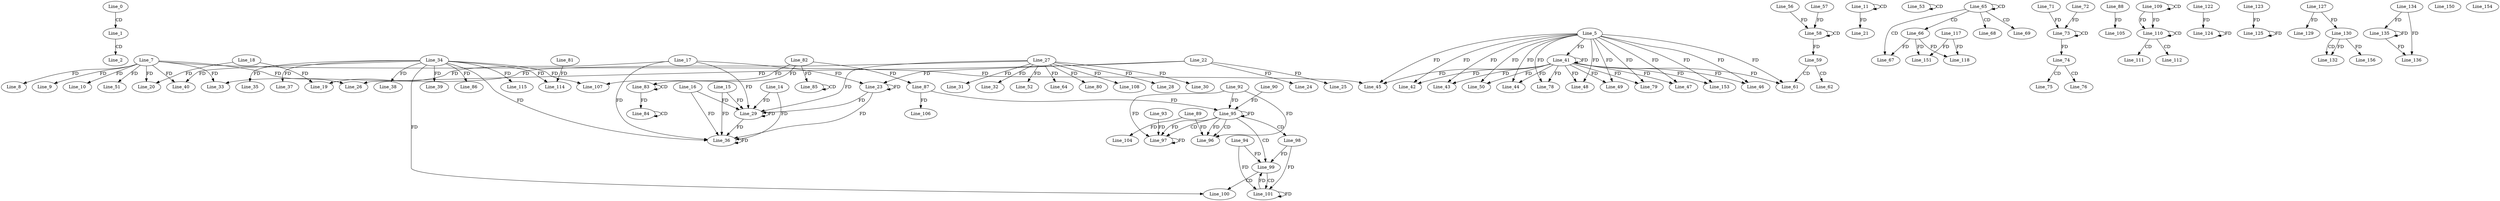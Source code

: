 digraph G {
  Line_0;
  Line_1;
  Line_2;
  Line_7;
  Line_8;
  Line_9;
  Line_10;
  Line_11;
  Line_11;
  Line_18;
  Line_19;
  Line_17;
  Line_20;
  Line_21;
  Line_22;
  Line_23;
  Line_23;
  Line_24;
  Line_25;
  Line_26;
  Line_27;
  Line_28;
  Line_29;
  Line_16;
  Line_14;
  Line_15;
  Line_29;
  Line_30;
  Line_31;
  Line_32;
  Line_33;
  Line_34;
  Line_35;
  Line_36;
  Line_36;
  Line_37;
  Line_38;
  Line_39;
  Line_40;
  Line_5;
  Line_41;
  Line_42;
  Line_43;
  Line_44;
  Line_45;
  Line_45;
  Line_46;
  Line_47;
  Line_48;
  Line_49;
  Line_50;
  Line_51;
  Line_52;
  Line_53;
  Line_53;
  Line_58;
  Line_58;
  Line_56;
  Line_57;
  Line_59;
  Line_61;
  Line_62;
  Line_64;
  Line_65;
  Line_65;
  Line_66;
  Line_67;
  Line_68;
  Line_69;
  Line_73;
  Line_73;
  Line_71;
  Line_72;
  Line_74;
  Line_75;
  Line_76;
  Line_78;
  Line_79;
  Line_80;
  Line_83;
  Line_83;
  Line_82;
  Line_84;
  Line_84;
  Line_85;
  Line_85;
  Line_86;
  Line_87;
  Line_95;
  Line_92;
  Line_95;
  Line_87;
  Line_90;
  Line_95;
  Line_96;
  Line_89;
  Line_97;
  Line_93;
  Line_98;
  Line_99;
  Line_94;
  Line_100;
  Line_101;
  Line_104;
  Line_88;
  Line_105;
  Line_106;
  Line_107;
  Line_107;
  Line_108;
  Line_109;
  Line_109;
  Line_110;
  Line_110;
  Line_111;
  Line_112;
  Line_81;
  Line_114;
  Line_115;
  Line_118;
  Line_117;
  Line_122;
  Line_124;
  Line_124;
  Line_123;
  Line_125;
  Line_127;
  Line_129;
  Line_130;
  Line_130;
  Line_132;
  Line_132;
  Line_134;
  Line_135;
  Line_136;
  Line_150;
  Line_151;
  Line_153;
  Line_154;
  Line_156;
  Line_0 -> Line_1 [ label="CD" ];
  Line_1 -> Line_2 [ label="CD" ];
  Line_7 -> Line_8 [ label="FD" ];
  Line_7 -> Line_9 [ label="FD" ];
  Line_7 -> Line_10 [ label="FD" ];
  Line_11 -> Line_11 [ label="CD" ];
  Line_18 -> Line_19 [ label="FD" ];
  Line_17 -> Line_19 [ label="FD" ];
  Line_7 -> Line_20 [ label="FD" ];
  Line_18 -> Line_20 [ label="FD" ];
  Line_11 -> Line_21 [ label="FD" ];
  Line_22 -> Line_23 [ label="FD" ];
  Line_17 -> Line_23 [ label="FD" ];
  Line_23 -> Line_23 [ label="FD" ];
  Line_22 -> Line_24 [ label="FD" ];
  Line_22 -> Line_25 [ label="FD" ];
  Line_7 -> Line_26 [ label="FD" ];
  Line_22 -> Line_26 [ label="FD" ];
  Line_27 -> Line_28 [ label="FD" ];
  Line_27 -> Line_29 [ label="FD" ];
  Line_16 -> Line_29 [ label="FD" ];
  Line_14 -> Line_29 [ label="FD" ];
  Line_15 -> Line_29 [ label="FD" ];
  Line_17 -> Line_29 [ label="FD" ];
  Line_23 -> Line_29 [ label="FD" ];
  Line_29 -> Line_29 [ label="FD" ];
  Line_27 -> Line_30 [ label="FD" ];
  Line_27 -> Line_31 [ label="FD" ];
  Line_27 -> Line_32 [ label="FD" ];
  Line_7 -> Line_33 [ label="FD" ];
  Line_27 -> Line_33 [ label="FD" ];
  Line_34 -> Line_35 [ label="FD" ];
  Line_34 -> Line_36 [ label="FD" ];
  Line_16 -> Line_36 [ label="FD" ];
  Line_14 -> Line_36 [ label="FD" ];
  Line_15 -> Line_36 [ label="FD" ];
  Line_17 -> Line_36 [ label="FD" ];
  Line_23 -> Line_36 [ label="FD" ];
  Line_29 -> Line_36 [ label="FD" ];
  Line_36 -> Line_36 [ label="FD" ];
  Line_34 -> Line_37 [ label="FD" ];
  Line_34 -> Line_38 [ label="FD" ];
  Line_34 -> Line_39 [ label="FD" ];
  Line_7 -> Line_40 [ label="FD" ];
  Line_34 -> Line_40 [ label="FD" ];
  Line_5 -> Line_41 [ label="FD" ];
  Line_41 -> Line_41 [ label="FD" ];
  Line_5 -> Line_42 [ label="FD" ];
  Line_41 -> Line_42 [ label="FD" ];
  Line_5 -> Line_43 [ label="FD" ];
  Line_41 -> Line_43 [ label="FD" ];
  Line_5 -> Line_44 [ label="FD" ];
  Line_41 -> Line_44 [ label="FD" ];
  Line_7 -> Line_45 [ label="FD" ];
  Line_5 -> Line_45 [ label="FD" ];
  Line_41 -> Line_45 [ label="FD" ];
  Line_5 -> Line_46 [ label="FD" ];
  Line_41 -> Line_46 [ label="FD" ];
  Line_5 -> Line_47 [ label="FD" ];
  Line_41 -> Line_47 [ label="FD" ];
  Line_5 -> Line_48 [ label="FD" ];
  Line_41 -> Line_48 [ label="FD" ];
  Line_5 -> Line_49 [ label="FD" ];
  Line_41 -> Line_49 [ label="FD" ];
  Line_5 -> Line_50 [ label="FD" ];
  Line_41 -> Line_50 [ label="FD" ];
  Line_7 -> Line_51 [ label="FD" ];
  Line_27 -> Line_52 [ label="FD" ];
  Line_53 -> Line_53 [ label="CD" ];
  Line_58 -> Line_58 [ label="CD" ];
  Line_56 -> Line_58 [ label="FD" ];
  Line_57 -> Line_58 [ label="FD" ];
  Line_58 -> Line_59 [ label="FD" ];
  Line_59 -> Line_61 [ label="CD" ];
  Line_5 -> Line_61 [ label="FD" ];
  Line_41 -> Line_61 [ label="FD" ];
  Line_59 -> Line_62 [ label="CD" ];
  Line_27 -> Line_64 [ label="FD" ];
  Line_65 -> Line_65 [ label="CD" ];
  Line_65 -> Line_66 [ label="CD" ];
  Line_65 -> Line_67 [ label="CD" ];
  Line_66 -> Line_67 [ label="FD" ];
  Line_65 -> Line_68 [ label="CD" ];
  Line_65 -> Line_69 [ label="CD" ];
  Line_73 -> Line_73 [ label="CD" ];
  Line_71 -> Line_73 [ label="FD" ];
  Line_72 -> Line_73 [ label="FD" ];
  Line_73 -> Line_74 [ label="FD" ];
  Line_74 -> Line_75 [ label="CD" ];
  Line_74 -> Line_76 [ label="CD" ];
  Line_5 -> Line_78 [ label="FD" ];
  Line_41 -> Line_78 [ label="FD" ];
  Line_5 -> Line_79 [ label="FD" ];
  Line_41 -> Line_79 [ label="FD" ];
  Line_27 -> Line_80 [ label="FD" ];
  Line_83 -> Line_83 [ label="CD" ];
  Line_82 -> Line_83 [ label="FD" ];
  Line_84 -> Line_84 [ label="CD" ];
  Line_83 -> Line_84 [ label="FD" ];
  Line_85 -> Line_85 [ label="CD" ];
  Line_82 -> Line_85 [ label="FD" ];
  Line_34 -> Line_86 [ label="FD" ];
  Line_82 -> Line_87 [ label="FD" ];
  Line_95 -> Line_95 [ label="FD" ];
  Line_92 -> Line_95 [ label="FD" ];
  Line_87 -> Line_95 [ label="FD" ];
  Line_90 -> Line_95 [ label="FD" ];
  Line_95 -> Line_96 [ label="CD" ];
  Line_89 -> Line_96 [ label="FD" ];
  Line_95 -> Line_96 [ label="FD" ];
  Line_92 -> Line_96 [ label="FD" ];
  Line_95 -> Line_97 [ label="CD" ];
  Line_97 -> Line_97 [ label="FD" ];
  Line_93 -> Line_97 [ label="FD" ];
  Line_95 -> Line_97 [ label="FD" ];
  Line_92 -> Line_97 [ label="FD" ];
  Line_95 -> Line_98 [ label="CD" ];
  Line_95 -> Line_99 [ label="CD" ];
  Line_98 -> Line_99 [ label="FD" ];
  Line_94 -> Line_99 [ label="FD" ];
  Line_99 -> Line_100 [ label="CD" ];
  Line_34 -> Line_100 [ label="FD" ];
  Line_99 -> Line_101 [ label="CD" ];
  Line_101 -> Line_101 [ label="FD" ];
  Line_94 -> Line_101 [ label="FD" ];
  Line_98 -> Line_101 [ label="FD" ];
  Line_89 -> Line_104 [ label="FD" ];
  Line_88 -> Line_105 [ label="FD" ];
  Line_87 -> Line_106 [ label="FD" ];
  Line_34 -> Line_107 [ label="FD" ];
  Line_82 -> Line_107 [ label="FD" ];
  Line_27 -> Line_108 [ label="FD" ];
  Line_109 -> Line_109 [ label="CD" ];
  Line_109 -> Line_110 [ label="FD" ];
  Line_110 -> Line_110 [ label="CD" ];
  Line_109 -> Line_110 [ label="FD" ];
  Line_110 -> Line_111 [ label="CD" ];
  Line_110 -> Line_112 [ label="CD" ];
  Line_81 -> Line_114 [ label="FD" ];
  Line_34 -> Line_114 [ label="FD" ];
  Line_34 -> Line_115 [ label="FD" ];
  Line_66 -> Line_118 [ label="FD" ];
  Line_117 -> Line_118 [ label="FD" ];
  Line_122 -> Line_124 [ label="FD" ];
  Line_124 -> Line_124 [ label="FD" ];
  Line_123 -> Line_125 [ label="FD" ];
  Line_125 -> Line_125 [ label="FD" ];
  Line_127 -> Line_129 [ label="FD" ];
  Line_127 -> Line_130 [ label="FD" ];
  Line_130 -> Line_132 [ label="CD" ];
  Line_130 -> Line_132 [ label="FD" ];
  Line_134 -> Line_135 [ label="FD" ];
  Line_135 -> Line_135 [ label="FD" ];
  Line_134 -> Line_136 [ label="FD" ];
  Line_135 -> Line_136 [ label="FD" ];
  Line_66 -> Line_151 [ label="FD" ];
  Line_117 -> Line_151 [ label="FD" ];
  Line_5 -> Line_153 [ label="FD" ];
  Line_41 -> Line_153 [ label="FD" ];
  Line_130 -> Line_156 [ label="FD" ];
  Line_101 -> Line_99 [ label="FD" ];
}
